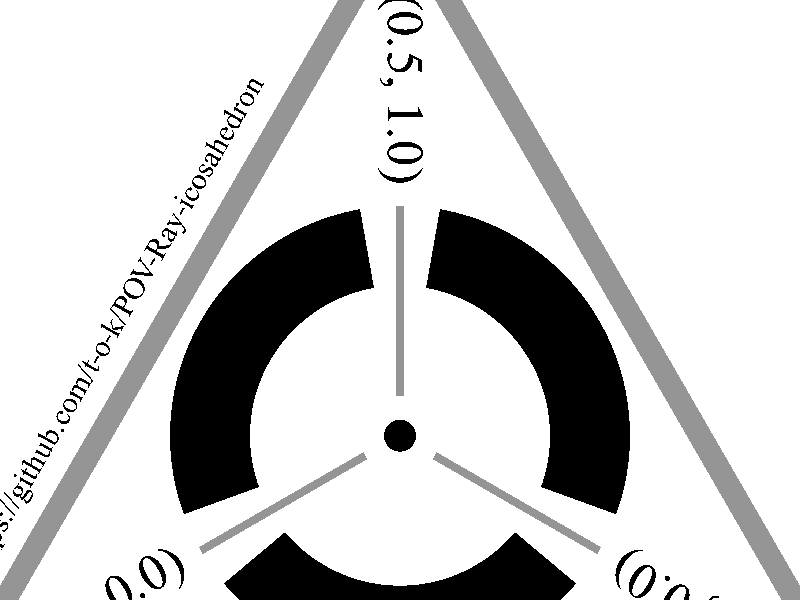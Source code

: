 // ===== 1 ======= 2 ======= 3 ======= 4 ======= 5 ======= 6 ======= 7
/*

https://github.com/t-o-k/POV-Ray-icosahedron

Copyright (c) 2022 Tor Olav Kristensen, http://subcube.com

Use of this source code is governed by the GNU Lesser General
Public License version 3, which can be found in the LICENSE file.

*/
// ===== 1 ======= 2 ======= 3 ======= 4 ======= 5 ======= 6 ======= 7

// Render options:
// +a0.1 +w940 +h814 +FN +ua

#version 3.7;

global_settings { assumed_gamma 1.0 }

#declare Tr = color rgbt <0, 0, 0, 1>;

#declare Bk = color rgb <0, 0, 0>;
#declare Rd = color rgb <1, 0, 0>;
#declare Gn = color rgb <0, 1, 0>;
#declare Bu = color rgb <0, 0, 1>;
#declare Cy = color rgb <0, 1, 1>;
#declare Mg = color rgb <1, 0, 1>;
#declare Ye = color rgb <1, 1, 0>;
#declare Wh = color rgb <1, 1, 1>;

default {
    finish {
        diffuse 0
        emission color Wh
    }
}

// ===== 1 ======= 2 ======= 3 ======= 4 ======= 5 ======= 6 ======= 7

#macro ObjectPigment(Object, ColorInside, ColorOutside)

    pigment {
        object {
            Object
            color ColorInside
            color ColorOutside
        }
    }

#end // macro ObjectPigment


#macro PigmentGridMesh(Vertices2A, Pigment)

    #local SizeI = dimension_size(Vertices2A, 1);
    #local SizeJ = dimension_size(Vertices2A, 2);
    #local W = SizeI - 1;
    #local H = SizeJ - 1;
    
    mesh {
        #local I0 = 0;
        #while (I0 < SizeI-1)
            #local IP = I0 + 1;
            #local J0 = 0;
            #while (J0 < SizeJ-1)
                #local JP = J0 + 1;
                triangle {
                    Vertices2A[IP][J0],
                    Vertices2A[I0][J0],
                    Vertices2A[IP][JP]
                    uv_vectors
                        <IP/W, J0/H>,
                        <I0/W, J0/H>,
                        <IP/W, JP/H>
                }
                triangle {
                    Vertices2A[I0][JP],
                    Vertices2A[IP][JP],
                    Vertices2A[I0][J0]
                    uv_vectors
                        <I0/W, JP/H>,
                        <IP/W, JP/H>,
                        <I0/W, J0/H>
                }
                #local J0 = JP;
            #end // while
            #local I0 = IP;
        #end // while
        texture {
            uv_mapping
            pigment { Pigment }
        }
    }

#end // macro PigmentGridMesh

// ===== 1 ======= 2 ======= 3 ======= 4 ======= 5 ======= 6 ======= 7

// Arrow shaped prism
// The cross section of this will be uv-mapped onto a mesh

#declare UA = 0.00;
#declare UB = 0.80;
#declare UC = 0.82;
#declare UD = 1.00;

#declare VA = 0.00;
#declare VB = 0.35;
#declare VC = 0.50;
#declare VD = 0.65;
#declare VE = 1.00;

#declare Arrow = 
    prism {
        linear_sweep
        linear_spline
        -1,
        +1,
        9,
        <UA, VC>,
        <UA, VB>,
        <UC, VB>,
        <UB, VA>,
        <UD, VC>,
        <UB, VE>,
        <UC, VD>,
        <UA, VD>,
        <UA, VC>
        rotate -90*x
    }

// Mesh along a circle segment

#declare SizeW = 101; // Vertices along "width" of mesh
#declare SizeH = 11; // Vertices along "height" of mesh

#declare MeshVertices = array[SizeW][SizeH];

#declare D = 10; // Circle segment is (120 - 2*D) degrees

#declare RotDir = -1; // Clockwise arrows
// #declare RotDir = +1; // Anticlockwise arrows


#for (CntW, 0, SizeW-1)
    #declare Angle = (D + CntW/(SizeW - 1)*(120 - 2*D));
    #for (CntH, 0, SizeH-1)
        #declare Radius = 150 + CntH*8;
        #declare MeshVertices[CntW][CntH] =
            vrotate(Radius*y, RotDir*Angle*z)
        ;
    #end // for
#end // for

#declare CircleSegment =
    PigmentGridMesh(
        MeshVertices,
        ObjectPigment(
            Arrow,
            color Tr,
            color Bk
        )
    )

#declare ArrowCircle =
    union {
        object {
            CircleSegment
            rotate -120*z
        }
        object {
            CircleSegment
        }
        object {
            CircleSegment
            rotate +120*z
        }
    }    

// ===== 1 ======= 2 ======= 3 ======= 4 ======= 5 ======= 6 ======= 7

#declare Radials =
    union {
        cylinder {
            40*y, 230*y, 4
            rotate(-120*z)
        }
        cylinder {
            40*y, 230*y, 4
        }
        cylinder {
            40*y, 230*y, 4
            rotate(+120*z)
        }
        pigment { color 0.3*Wh }
    }

// ===== 1 ======= 2 ======= 3 ======= 4 ======= 5 ======= 6 ======= 7

#declare CenterDot =
    disc {
        0*z, -z, 16
        pigment { color Bk }
    }

// ===== 1 ======= 2 ======= 3 ======= 4 ======= 5 ======= 6 ======= 7

#declare SolidTriangle =
    prism {
        linear_sweep
        linear_spline
        -1,
        +1,
        3,
        <cos(-5/6*pi), sin(-5/6*pi)>,
        <cos(+3/6*pi), sin(+3/6*pi)>,
        <cos(-1/6*pi), sin(-1/6*pi)>
    }

#declare DX1 = 470;  // 2*470 = 940
#declare W1 = DX1*tan(pi/6);
#declare DY1 = DX1*tan(pi/3); // 814.063
#declare Radius1 = DY1 - W1;

#declare DX2 = 430;
#declare DY2 = DX2*tan(pi/3);
#declare W2 = DX2*tan(pi/6);
#declare DY2 = DX2*tan(pi/3);
#declare Radius2 = DY2 - W2;

#declare Triangle =
    difference {
        object {
            SolidTriangle
            scale <Radius1, 10, Radius1>
        }
        object {
            SolidTriangle
            scale <Radius2, 20, Radius2>
        }
        rotate -90*x
        pigment { color 0.3*Wh }
    }

// ===== 1 ======= 2 ======= 3 ======= 4 ======= 5 ======= 6 ======= 7

#declare Coordinates =
    union {
        text {
            ttf "timrom.ttf" "(0.0, 0.0)" 1, 0
            scale 50*<1, 1, 1>
            translate -11.9*y
            translate -440*x
        }
        text {
            ttf "timrom.ttf" "(0.5, 1.0)" 1, 0
            scale 50*<1, 1, 1>
            translate -11.9*y
            translate -440*x
            rotate -120*z
        }
        text {
            ttf "timrom.ttf" "(1.0, 0.0)" 1, 0
            scale 50*<1, 1, 1>
            translate -11.9*y
            translate -440*x
            rotate +120*z
        }
        rotate +30*z
        pigment { color Bk }
    }


// ===== 1 ======= 2 ======= 3 ======= 4 ======= 5 ======= 6 ======= 7

#declare URL = "https://github.com/t-o-k/POV-Ray-icosahedron"

#declare TextURL =
    text {
        ttf "timrom.ttf" URL 1, 0
        pigment { color Bk }
        scale 30*<1, 1, 1>
        rotate 60*z
        translate -420*x -140*y
    }

union {
    object { TextURL     translate +10*z }
    object { Coordinates translate +20*z }
    object { CenterDot   translate +30*z }
    object { Radials     translate +40*z }
    object { ArrowCircle translate +50*z }
    object { Triangle    translate +60*z }
    translate -Radius1/4*y
}

// ===== 1 ======= 2 ======= 3 ======= 4 ======= 5 ======= 6 ======= 7

background {
    color Wh // or color <1.0, 1.0, 1.0, 0.3> or color Tr
}

camera {
    orthographic
    direction +z
    right +image_width*x
    up +image_height*y
    sky +y
    location -z
}

// ===== 1 ======= 2 ======= 3 ======= 4 ======= 5 ======= 6 ======= 7
